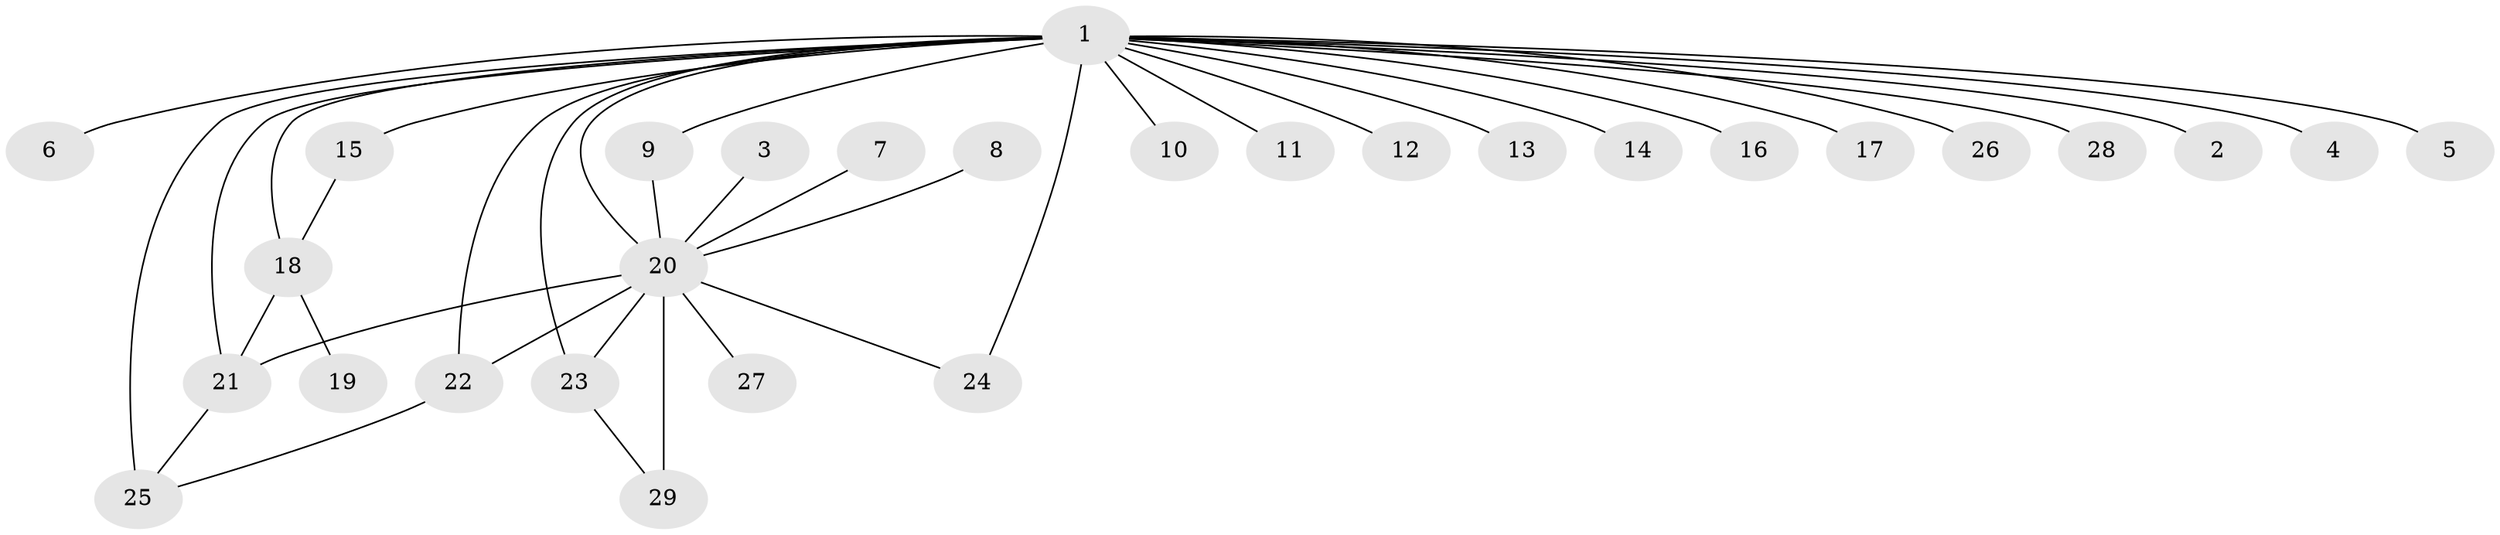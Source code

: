 // original degree distribution, {17: 0.017543859649122806, 19: 0.017543859649122806, 4: 0.07017543859649122, 3: 0.12280701754385964, 1: 0.47368421052631576, 7: 0.03508771929824561, 2: 0.21052631578947367, 5: 0.03508771929824561, 8: 0.017543859649122806}
// Generated by graph-tools (version 1.1) at 2025/26/03/09/25 03:26:05]
// undirected, 29 vertices, 38 edges
graph export_dot {
graph [start="1"]
  node [color=gray90,style=filled];
  1;
  2;
  3;
  4;
  5;
  6;
  7;
  8;
  9;
  10;
  11;
  12;
  13;
  14;
  15;
  16;
  17;
  18;
  19;
  20;
  21;
  22;
  23;
  24;
  25;
  26;
  27;
  28;
  29;
  1 -- 2 [weight=1.0];
  1 -- 4 [weight=1.0];
  1 -- 5 [weight=1.0];
  1 -- 6 [weight=1.0];
  1 -- 9 [weight=1.0];
  1 -- 10 [weight=1.0];
  1 -- 11 [weight=1.0];
  1 -- 12 [weight=2.0];
  1 -- 13 [weight=1.0];
  1 -- 14 [weight=1.0];
  1 -- 15 [weight=1.0];
  1 -- 16 [weight=2.0];
  1 -- 17 [weight=1.0];
  1 -- 18 [weight=2.0];
  1 -- 20 [weight=2.0];
  1 -- 21 [weight=1.0];
  1 -- 22 [weight=2.0];
  1 -- 23 [weight=1.0];
  1 -- 24 [weight=1.0];
  1 -- 25 [weight=3.0];
  1 -- 26 [weight=1.0];
  1 -- 28 [weight=1.0];
  3 -- 20 [weight=1.0];
  7 -- 20 [weight=1.0];
  8 -- 20 [weight=1.0];
  9 -- 20 [weight=1.0];
  15 -- 18 [weight=1.0];
  18 -- 19 [weight=1.0];
  18 -- 21 [weight=1.0];
  20 -- 21 [weight=1.0];
  20 -- 22 [weight=1.0];
  20 -- 23 [weight=1.0];
  20 -- 24 [weight=1.0];
  20 -- 27 [weight=1.0];
  20 -- 29 [weight=2.0];
  21 -- 25 [weight=1.0];
  22 -- 25 [weight=1.0];
  23 -- 29 [weight=1.0];
}
